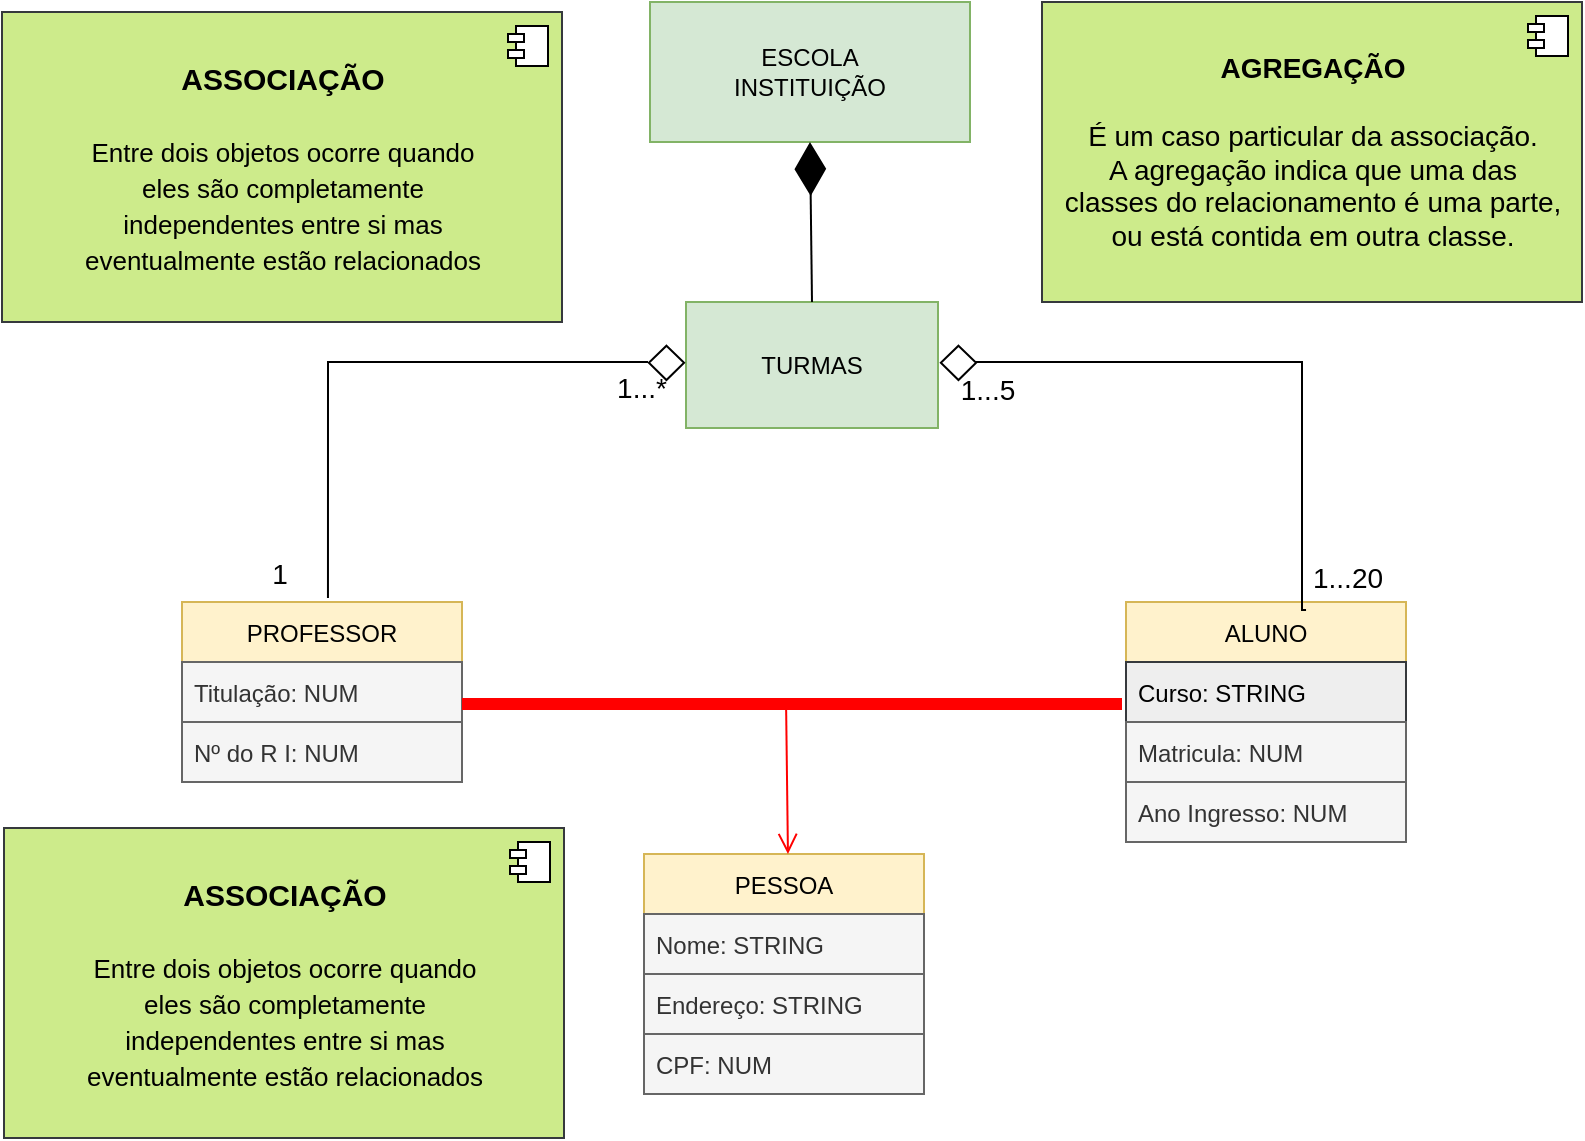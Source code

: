 <mxfile version="17.4.3" type="github">
  <diagram id="AwQgiTbu9Bw1cx0Kdg-x" name="Page-1">
    <mxGraphModel dx="446" dy="253" grid="1" gridSize="10" guides="1" tooltips="1" connect="1" arrows="1" fold="1" page="1" pageScale="1" pageWidth="827" pageHeight="1169" math="0" shadow="0">
      <root>
        <mxCell id="0" />
        <mxCell id="1" parent="0" />
        <mxCell id="wkAVa-7YM3MRuRVqWaLZ-1" value="&lt;div&gt;ESCOLA&lt;/div&gt;&lt;div&gt;INSTITUIÇÃO&lt;br&gt;&lt;/div&gt;" style="rounded=0;whiteSpace=wrap;html=1;fillColor=#d5e8d4;strokeColor=#82b366;" vertex="1" parent="1">
          <mxGeometry x="334" y="10" width="160" height="70" as="geometry" />
        </mxCell>
        <mxCell id="wkAVa-7YM3MRuRVqWaLZ-2" value="TURMAS" style="rounded=0;whiteSpace=wrap;html=1;fillColor=#d5e8d4;strokeColor=#82b366;" vertex="1" parent="1">
          <mxGeometry x="352" y="160" width="126" height="63" as="geometry" />
        </mxCell>
        <mxCell id="wkAVa-7YM3MRuRVqWaLZ-8" value="PROFESSOR" style="swimlane;fontStyle=0;childLayout=stackLayout;horizontal=1;startSize=30;horizontalStack=0;resizeParent=1;resizeParentMax=0;resizeLast=0;collapsible=1;marginBottom=0;fillColor=#fff2cc;strokeColor=#d6b656;" vertex="1" parent="1">
          <mxGeometry x="100" y="310" width="140" height="90" as="geometry" />
        </mxCell>
        <mxCell id="wkAVa-7YM3MRuRVqWaLZ-9" value="Titulação: NUM" style="text;strokeColor=#666666;fillColor=#f5f5f5;align=left;verticalAlign=middle;spacingLeft=4;spacingRight=4;overflow=hidden;points=[[0,0.5],[1,0.5]];portConstraint=eastwest;rotatable=0;fontColor=#333333;" vertex="1" parent="wkAVa-7YM3MRuRVqWaLZ-8">
          <mxGeometry y="30" width="140" height="30" as="geometry" />
        </mxCell>
        <mxCell id="wkAVa-7YM3MRuRVqWaLZ-10" value="Nº do R I: NUM" style="text;strokeColor=#666666;fillColor=#f5f5f5;align=left;verticalAlign=middle;spacingLeft=4;spacingRight=4;overflow=hidden;points=[[0,0.5],[1,0.5]];portConstraint=eastwest;rotatable=0;fontColor=#333333;" vertex="1" parent="wkAVa-7YM3MRuRVqWaLZ-8">
          <mxGeometry y="60" width="140" height="30" as="geometry" />
        </mxCell>
        <mxCell id="wkAVa-7YM3MRuRVqWaLZ-12" value="ALUNO" style="swimlane;fontStyle=0;childLayout=stackLayout;horizontal=1;startSize=30;horizontalStack=0;resizeParent=1;resizeParentMax=0;resizeLast=0;collapsible=1;marginBottom=0;fillColor=#fff2cc;strokeColor=#d6b656;" vertex="1" parent="1">
          <mxGeometry x="572" y="310" width="140" height="120" as="geometry" />
        </mxCell>
        <mxCell id="wkAVa-7YM3MRuRVqWaLZ-13" value="Curso: STRING" style="text;align=left;verticalAlign=middle;spacingLeft=4;spacingRight=4;overflow=hidden;points=[[0,0.5],[1,0.5]];portConstraint=eastwest;rotatable=0;fillColor=#eeeeee;strokeColor=#36393d;" vertex="1" parent="wkAVa-7YM3MRuRVqWaLZ-12">
          <mxGeometry y="30" width="140" height="30" as="geometry" />
        </mxCell>
        <mxCell id="wkAVa-7YM3MRuRVqWaLZ-15" value="Matricula: NUM" style="text;strokeColor=#666666;fillColor=#f5f5f5;align=left;verticalAlign=middle;spacingLeft=4;spacingRight=4;overflow=hidden;points=[[0,0.5],[1,0.5]];portConstraint=eastwest;rotatable=0;fontColor=#333333;" vertex="1" parent="wkAVa-7YM3MRuRVqWaLZ-12">
          <mxGeometry y="60" width="140" height="30" as="geometry" />
        </mxCell>
        <mxCell id="wkAVa-7YM3MRuRVqWaLZ-20" value="Ano Ingresso: NUM" style="text;strokeColor=#666666;fillColor=#f5f5f5;align=left;verticalAlign=middle;spacingLeft=4;spacingRight=4;overflow=hidden;points=[[0,0.5],[1,0.5]];portConstraint=eastwest;rotatable=0;fontColor=#333333;" vertex="1" parent="wkAVa-7YM3MRuRVqWaLZ-12">
          <mxGeometry y="90" width="140" height="30" as="geometry" />
        </mxCell>
        <mxCell id="wkAVa-7YM3MRuRVqWaLZ-16" value="PESSOA" style="swimlane;fontStyle=0;childLayout=stackLayout;horizontal=1;startSize=30;horizontalStack=0;resizeParent=1;resizeParentMax=0;resizeLast=0;collapsible=1;marginBottom=0;fillColor=#fff2cc;strokeColor=#d6b656;" vertex="1" parent="1">
          <mxGeometry x="331" y="436" width="140" height="120" as="geometry" />
        </mxCell>
        <mxCell id="wkAVa-7YM3MRuRVqWaLZ-17" value="Nome: STRING" style="text;strokeColor=#666666;fillColor=#f5f5f5;align=left;verticalAlign=middle;spacingLeft=4;spacingRight=4;overflow=hidden;points=[[0,0.5],[1,0.5]];portConstraint=eastwest;rotatable=0;fontColor=#333333;" vertex="1" parent="wkAVa-7YM3MRuRVqWaLZ-16">
          <mxGeometry y="30" width="140" height="30" as="geometry" />
        </mxCell>
        <mxCell id="wkAVa-7YM3MRuRVqWaLZ-18" value="Endereço: STRING" style="text;strokeColor=#666666;fillColor=#f5f5f5;align=left;verticalAlign=middle;spacingLeft=4;spacingRight=4;overflow=hidden;points=[[0,0.5],[1,0.5]];portConstraint=eastwest;rotatable=0;fontColor=#333333;" vertex="1" parent="wkAVa-7YM3MRuRVqWaLZ-16">
          <mxGeometry y="60" width="140" height="30" as="geometry" />
        </mxCell>
        <mxCell id="wkAVa-7YM3MRuRVqWaLZ-19" value="CPF: NUM" style="text;strokeColor=#666666;fillColor=#f5f5f5;align=left;verticalAlign=middle;spacingLeft=4;spacingRight=4;overflow=hidden;points=[[0,0.5],[1,0.5]];portConstraint=eastwest;rotatable=0;fontColor=#333333;" vertex="1" parent="wkAVa-7YM3MRuRVqWaLZ-16">
          <mxGeometry y="90" width="140" height="30" as="geometry" />
        </mxCell>
        <mxCell id="wkAVa-7YM3MRuRVqWaLZ-31" value="" style="endArrow=diamondThin;endFill=1;endSize=24;html=1;rounded=0;fontSize=15;exitX=0.5;exitY=0;exitDx=0;exitDy=0;" edge="1" parent="1" source="wkAVa-7YM3MRuRVqWaLZ-2">
          <mxGeometry width="160" relative="1" as="geometry">
            <mxPoint x="414" y="150" as="sourcePoint" />
            <mxPoint x="414" y="80" as="targetPoint" />
            <Array as="points" />
          </mxGeometry>
        </mxCell>
        <mxCell id="wkAVa-7YM3MRuRVqWaLZ-36" value="" style="shape=line;html=1;strokeWidth=6;strokeColor=#ff0000;fontSize=15;" vertex="1" parent="1">
          <mxGeometry x="240" y="356" width="330" height="10" as="geometry" />
        </mxCell>
        <mxCell id="wkAVa-7YM3MRuRVqWaLZ-37" value="" style="edgeStyle=orthogonalEdgeStyle;html=1;verticalAlign=bottom;endArrow=open;endSize=8;strokeColor=#ff0000;rounded=0;fontSize=15;exitX=0.491;exitY=0.46;exitDx=0;exitDy=0;exitPerimeter=0;" edge="1" source="wkAVa-7YM3MRuRVqWaLZ-36" parent="1">
          <mxGeometry relative="1" as="geometry">
            <mxPoint x="402.98" y="436" as="targetPoint" />
            <mxPoint x="403" y="370" as="sourcePoint" />
            <Array as="points">
              <mxPoint x="403" y="361" />
            </Array>
          </mxGeometry>
        </mxCell>
        <mxCell id="wkAVa-7YM3MRuRVqWaLZ-41" value="" style="endArrow=none;html=1;edgeStyle=orthogonalEdgeStyle;rounded=0;fontSize=15;exitX=0.357;exitY=-0.022;exitDx=0;exitDy=0;exitPerimeter=0;" edge="1" parent="1">
          <mxGeometry relative="1" as="geometry">
            <mxPoint x="172.98" y="308.02" as="sourcePoint" />
            <mxPoint x="333" y="190" as="targetPoint" />
            <Array as="points">
              <mxPoint x="173" y="190" />
            </Array>
          </mxGeometry>
        </mxCell>
        <mxCell id="wkAVa-7YM3MRuRVqWaLZ-51" value="" style="endArrow=none;html=1;edgeStyle=orthogonalEdgeStyle;rounded=0;fontSize=15;entryX=0.643;entryY=0.033;entryDx=0;entryDy=0;entryPerimeter=0;" edge="1" parent="1" target="wkAVa-7YM3MRuRVqWaLZ-12">
          <mxGeometry relative="1" as="geometry">
            <mxPoint x="480" y="190" as="sourcePoint" />
            <mxPoint x="660" y="200" as="targetPoint" />
            <Array as="points">
              <mxPoint x="660" y="190" />
            </Array>
          </mxGeometry>
        </mxCell>
        <mxCell id="wkAVa-7YM3MRuRVqWaLZ-54" value="&lt;div&gt;&lt;b&gt;ASSOCIAÇÃO&lt;/b&gt;&lt;/div&gt;&lt;div&gt;&lt;b&gt;&lt;br&gt;&lt;/b&gt;&lt;/div&gt;&lt;div&gt;&lt;font style=&quot;font-size: 13px&quot;&gt;Entre dois objetos &lt;/font&gt;&lt;font style=&quot;font-size: 13px&quot;&gt;ocorre quando &lt;br&gt;&lt;/font&gt;&lt;/div&gt;&lt;div&gt;&lt;font style=&quot;font-size: 13px&quot;&gt;eles são completamente &lt;br&gt;&lt;/font&gt;&lt;/div&gt;&lt;div&gt;&lt;font style=&quot;font-size: 13px&quot;&gt;independentes entre si mas &lt;br&gt;&lt;/font&gt;&lt;/div&gt;&lt;div&gt;&lt;font style=&quot;font-size: 13px&quot;&gt;eventualmente estão relacionados &lt;/font&gt;&lt;/div&gt;" style="html=1;dropTarget=0;fontSize=15;fillColor=#cdeb8b;strokeColor=#36393d;" vertex="1" parent="1">
          <mxGeometry x="10" y="15" width="280" height="155" as="geometry" />
        </mxCell>
        <mxCell id="wkAVa-7YM3MRuRVqWaLZ-55" value="" style="shape=module;jettyWidth=8;jettyHeight=4;fontSize=15;" vertex="1" parent="wkAVa-7YM3MRuRVqWaLZ-54">
          <mxGeometry x="1" width="20" height="20" relative="1" as="geometry">
            <mxPoint x="-27" y="7" as="offset" />
          </mxGeometry>
        </mxCell>
        <mxCell id="wkAVa-7YM3MRuRVqWaLZ-57" value="&lt;div&gt;&lt;b&gt;AGREGAÇÃO&lt;/b&gt;&lt;/div&gt;&lt;div&gt;&lt;b&gt;&lt;br&gt;&lt;/b&gt;&lt;/div&gt;&lt;div&gt;&lt;span style=&quot;left: 141.833px ; top: 638.023px ; font-family: sans-serif ; transform: scalex(0.997)&quot; dir=&quot;ltr&quot;&gt;É um caso particular da associação. &lt;br&gt;&lt;/span&gt;&lt;/div&gt;&lt;div&gt;&lt;span style=&quot;left: 141.833px ; top: 638.023px ; font-family: sans-serif ; transform: scalex(0.997)&quot; dir=&quot;ltr&quot;&gt;A agregação indica que uma das &lt;br&gt;&lt;/span&gt;&lt;/div&gt;&lt;div&gt;&lt;span style=&quot;left: 141.833px ; top: 638.023px ; font-family: sans-serif ; transform: scalex(0.997)&quot; dir=&quot;ltr&quot;&gt;classes do&lt;/span&gt;&lt;span style=&quot;left: 141.833px ; top: 656.356px ; font-family: sans-serif ; transform: scalex(0.996)&quot; dir=&quot;ltr&quot;&gt; relacionamento é uma parte, &lt;br&gt;&lt;/span&gt;&lt;/div&gt;&lt;div&gt;&lt;span style=&quot;left: 141.833px ; top: 656.356px ; font-family: sans-serif ; transform: scalex(0.996)&quot; dir=&quot;ltr&quot;&gt;ou está contida em outra classe.&lt;/span&gt;&lt;/div&gt;" style="html=1;dropTarget=0;fontSize=14;fillColor=#cdeb8b;strokeColor=#36393d;" vertex="1" parent="1">
          <mxGeometry x="530" y="10" width="270" height="150" as="geometry" />
        </mxCell>
        <mxCell id="wkAVa-7YM3MRuRVqWaLZ-58" value="" style="shape=module;jettyWidth=8;jettyHeight=4;fontSize=14;" vertex="1" parent="wkAVa-7YM3MRuRVqWaLZ-57">
          <mxGeometry x="1" width="20" height="20" relative="1" as="geometry">
            <mxPoint x="-27" y="7" as="offset" />
          </mxGeometry>
        </mxCell>
        <mxCell id="wkAVa-7YM3MRuRVqWaLZ-59" value="1...*" style="text;html=1;align=center;verticalAlign=middle;whiteSpace=wrap;rounded=0;fontSize=14;" vertex="1" parent="1">
          <mxGeometry x="310" y="193" width="40" height="20" as="geometry" />
        </mxCell>
        <mxCell id="wkAVa-7YM3MRuRVqWaLZ-60" value="1" style="text;html=1;align=center;verticalAlign=middle;whiteSpace=wrap;rounded=0;fontSize=14;" vertex="1" parent="1">
          <mxGeometry x="129" y="286" width="40" height="20" as="geometry" />
        </mxCell>
        <mxCell id="wkAVa-7YM3MRuRVqWaLZ-61" value="1...20" style="text;html=1;align=center;verticalAlign=middle;whiteSpace=wrap;rounded=0;fontSize=14;" vertex="1" parent="1">
          <mxGeometry x="663" y="288" width="40" height="20" as="geometry" />
        </mxCell>
        <mxCell id="wkAVa-7YM3MRuRVqWaLZ-64" value="1...5" style="text;html=1;align=center;verticalAlign=middle;whiteSpace=wrap;rounded=0;fontSize=14;" vertex="1" parent="1">
          <mxGeometry x="483" y="194" width="40" height="20" as="geometry" />
        </mxCell>
        <mxCell id="wkAVa-7YM3MRuRVqWaLZ-65" value="&lt;div&gt;&lt;b&gt;ASSOCIAÇÃO&lt;/b&gt;&lt;/div&gt;&lt;div&gt;&lt;b&gt;&lt;br&gt;&lt;/b&gt;&lt;/div&gt;&lt;div&gt;&lt;font style=&quot;font-size: 13px&quot;&gt;Entre dois objetos &lt;/font&gt;&lt;font style=&quot;font-size: 13px&quot;&gt;ocorre quando &lt;br&gt;&lt;/font&gt;&lt;/div&gt;&lt;div&gt;&lt;font style=&quot;font-size: 13px&quot;&gt;eles são completamente &lt;br&gt;&lt;/font&gt;&lt;/div&gt;&lt;div&gt;&lt;font style=&quot;font-size: 13px&quot;&gt;independentes entre si mas &lt;br&gt;&lt;/font&gt;&lt;/div&gt;&lt;div&gt;&lt;font style=&quot;font-size: 13px&quot;&gt;eventualmente estão relacionados &lt;/font&gt;&lt;/div&gt;" style="html=1;dropTarget=0;fontSize=15;fillColor=#cdeb8b;strokeColor=#36393d;" vertex="1" parent="1">
          <mxGeometry x="11" y="423" width="280" height="155" as="geometry" />
        </mxCell>
        <mxCell id="wkAVa-7YM3MRuRVqWaLZ-66" value="" style="shape=module;jettyWidth=8;jettyHeight=4;fontSize=15;" vertex="1" parent="wkAVa-7YM3MRuRVqWaLZ-65">
          <mxGeometry x="1" width="20" height="20" relative="1" as="geometry">
            <mxPoint x="-27" y="7" as="offset" />
          </mxGeometry>
        </mxCell>
        <mxCell id="wkAVa-7YM3MRuRVqWaLZ-67" value="" style="rhombus;whiteSpace=wrap;html=1;fontSize=14;direction=east;rotation=0;" vertex="1" parent="1">
          <mxGeometry x="333.43" y="181.83" width="17.61" height="17.17" as="geometry" />
        </mxCell>
        <mxCell id="wkAVa-7YM3MRuRVqWaLZ-71" value="" style="rhombus;whiteSpace=wrap;html=1;fontSize=14;direction=east;rotation=0;" vertex="1" parent="1">
          <mxGeometry x="479.43" y="181.83" width="17.61" height="17.17" as="geometry" />
        </mxCell>
      </root>
    </mxGraphModel>
  </diagram>
</mxfile>
